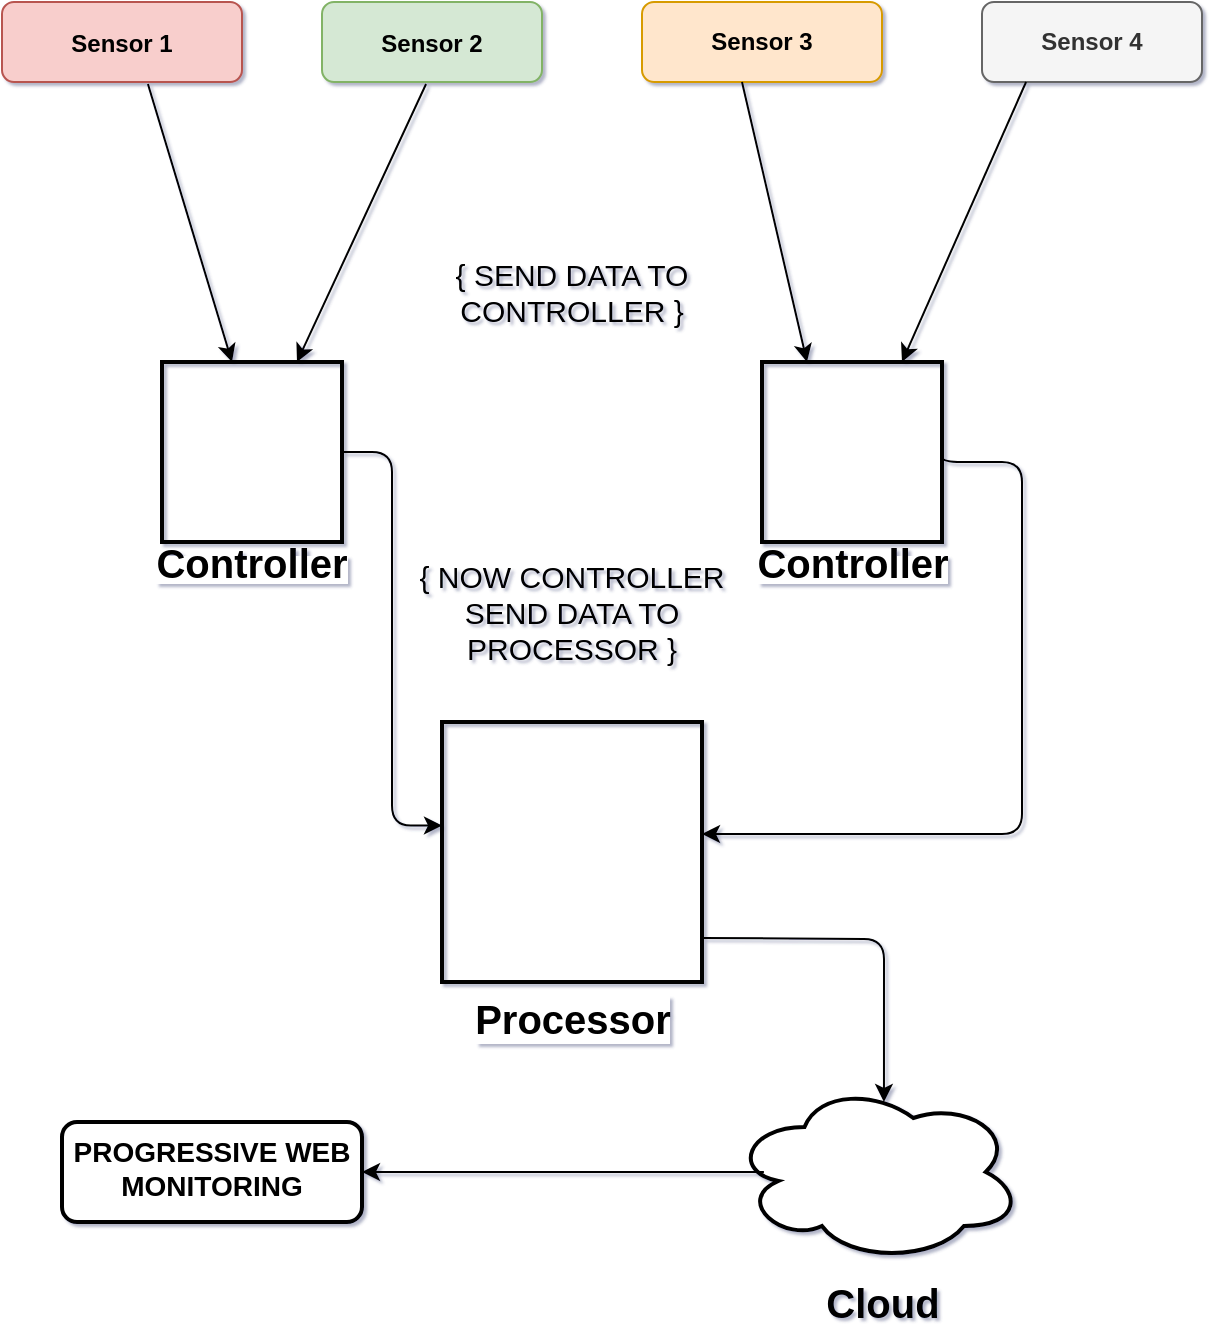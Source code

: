 <mxfile version="14.9.8" type="github">
  <diagram id="kgpKYQtTHZ0yAKxKKP6v" name="Page-1">
    <mxGraphModel dx="868" dy="412" grid="1" gridSize="8" guides="1" tooltips="1" connect="1" arrows="1" fold="1" page="1" pageScale="1" pageWidth="827" pageHeight="1169" background="none" math="0" shadow="1">
      <root>
        <mxCell id="0" />
        <mxCell id="1" parent="0" />
        <mxCell id="3nuBFxr9cyL0pnOWT2aG-1" value="Sensor 1" style="shape=umlLifeline;perimeter=lifelinePerimeter;container=1;collapsible=0;recursiveResize=0;shadow=0;strokeWidth=1;rounded=1;fillColor=#f8cecc;strokeColor=#b85450;fontStyle=1" parent="1" vertex="1">
          <mxGeometry x="120" y="80" width="120" height="40" as="geometry" />
        </mxCell>
        <mxCell id="3nuBFxr9cyL0pnOWT2aG-5" value="Sensor 2" style="shape=umlLifeline;perimeter=lifelinePerimeter;container=1;collapsible=0;recursiveResize=0;shadow=0;strokeWidth=1;rounded=1;fillColor=#d5e8d4;strokeColor=#82b366;fontStyle=1" parent="1" vertex="1">
          <mxGeometry x="280" y="80" width="110" height="40" as="geometry" />
        </mxCell>
        <mxCell id="KdVAdE9Od_aPjWwAGC_J-1" value="&lt;b&gt;Sensor 3&lt;/b&gt;" style="whiteSpace=wrap;html=1;rounded=1;fillColor=#ffe6cc;strokeColor=#d79b00;" vertex="1" parent="1">
          <mxGeometry x="440" y="80" width="120" height="40" as="geometry" />
        </mxCell>
        <mxCell id="KdVAdE9Od_aPjWwAGC_J-2" value="&lt;b&gt;Sensor 4&lt;/b&gt;" style="whiteSpace=wrap;html=1;rounded=1;fillColor=#f5f5f5;strokeColor=#666666;fontColor=#333333;" vertex="1" parent="1">
          <mxGeometry x="610" y="80" width="110" height="40" as="geometry" />
        </mxCell>
        <mxCell id="KdVAdE9Od_aPjWwAGC_J-3" value="" style="endArrow=classic;html=1;exitX=0.608;exitY=1.025;exitDx=0;exitDy=0;exitPerimeter=0;" edge="1" parent="1" source="3nuBFxr9cyL0pnOWT2aG-1">
          <mxGeometry width="50" height="50" relative="1" as="geometry">
            <mxPoint x="400" y="240" as="sourcePoint" />
            <mxPoint x="235" y="260" as="targetPoint" />
            <Array as="points" />
          </mxGeometry>
        </mxCell>
        <mxCell id="KdVAdE9Od_aPjWwAGC_J-4" value="" style="endArrow=classic;html=1;exitX=0.473;exitY=1.025;exitDx=0;exitDy=0;exitPerimeter=0;entryX=0.75;entryY=0;entryDx=0;entryDy=0;" edge="1" parent="1" source="3nuBFxr9cyL0pnOWT2aG-5" target="KdVAdE9Od_aPjWwAGC_J-5">
          <mxGeometry width="50" height="50" relative="1" as="geometry">
            <mxPoint x="320" y="150" as="sourcePoint" />
            <mxPoint x="281" y="255" as="targetPoint" />
            <Array as="points" />
          </mxGeometry>
        </mxCell>
        <mxCell id="KdVAdE9Od_aPjWwAGC_J-28" value="" style="edgeStyle=orthogonalEdgeStyle;orthogonalLoop=1;jettySize=auto;html=1;entryX=0;entryY=0.398;entryDx=0;entryDy=0;entryPerimeter=0;" edge="1" parent="1" source="KdVAdE9Od_aPjWwAGC_J-5" target="KdVAdE9Od_aPjWwAGC_J-25">
          <mxGeometry relative="1" as="geometry">
            <mxPoint x="405" y="315" as="targetPoint" />
          </mxGeometry>
        </mxCell>
        <mxCell id="KdVAdE9Od_aPjWwAGC_J-5" value="&lt;b&gt;&lt;font style=&quot;font-size: 20px ; line-height: 10%&quot;&gt;Controller&lt;/font&gt;&lt;/b&gt;" style="shape=image;html=1;verticalAlign=top;verticalLabelPosition=bottom;labelBackgroundColor=#ffffff;imageAspect=0;aspect=fixed;image=https://cdn2.iconfinder.com/data/icons/electronic-13/480/3-electronic-arduino-chipset-icon-2-128.png;strokeWidth=2;whiteSpace=wrap;spacing=2;horizontal=1;labelBorderColor=none;imageBorder=#000000;rounded=1;spacingTop=0;" vertex="1" parent="1">
          <mxGeometry x="200" y="260" width="90" height="90" as="geometry" />
        </mxCell>
        <mxCell id="KdVAdE9Od_aPjWwAGC_J-6" value="&lt;b&gt;&lt;font style=&quot;font-size: 20px ; line-height: 0%&quot;&gt;Controller&lt;/font&gt;&lt;/b&gt;" style="shape=image;html=1;verticalAlign=top;verticalLabelPosition=bottom;labelBackgroundColor=#ffffff;imageAspect=0;aspect=fixed;image=https://cdn2.iconfinder.com/data/icons/electronic-13/480/3-electronic-arduino-chipset-icon-2-128.png;strokeWidth=2;rounded=1;imageBorder=#000000;perimeterSpacing=0;" vertex="1" parent="1">
          <mxGeometry x="500" y="260" width="90" height="90" as="geometry" />
        </mxCell>
        <mxCell id="KdVAdE9Od_aPjWwAGC_J-9" style="edgeStyle=orthogonalEdgeStyle;orthogonalLoop=1;jettySize=auto;html=1;exitX=0.5;exitY=1;exitDx=0;exitDy=0;" edge="1" parent="1" source="KdVAdE9Od_aPjWwAGC_J-6" target="KdVAdE9Od_aPjWwAGC_J-6">
          <mxGeometry relative="1" as="geometry" />
        </mxCell>
        <mxCell id="KdVAdE9Od_aPjWwAGC_J-12" value="" style="endArrow=classic;html=1;entryX=0.25;entryY=0;entryDx=0;entryDy=0;" edge="1" parent="1" target="KdVAdE9Od_aPjWwAGC_J-6">
          <mxGeometry width="50" height="50" relative="1" as="geometry">
            <mxPoint x="490" y="120" as="sourcePoint" />
            <mxPoint x="530" y="280" as="targetPoint" />
            <Array as="points" />
          </mxGeometry>
        </mxCell>
        <mxCell id="KdVAdE9Od_aPjWwAGC_J-16" value="" style="endArrow=classic;html=1;exitX=0.473;exitY=1.025;exitDx=0;exitDy=0;exitPerimeter=0;" edge="1" parent="1">
          <mxGeometry width="50" height="50" relative="1" as="geometry">
            <mxPoint x="632.03" y="120" as="sourcePoint" />
            <mxPoint x="570" y="260" as="targetPoint" />
            <Array as="points" />
          </mxGeometry>
        </mxCell>
        <mxCell id="KdVAdE9Od_aPjWwAGC_J-17" value="&lt;font style=&quot;font-size: 15px&quot;&gt;{ SEND DATA TO CONTROLLER }&lt;/font&gt;" style="text;html=1;strokeColor=none;fillColor=none;align=center;verticalAlign=middle;whiteSpace=wrap;rounded=1;" vertex="1" parent="1">
          <mxGeometry x="340" y="190" width="130" height="70" as="geometry" />
        </mxCell>
        <mxCell id="KdVAdE9Od_aPjWwAGC_J-25" value="&lt;b&gt;&lt;font style=&quot;font-size: 20px&quot;&gt;Processor&lt;/font&gt;&lt;/b&gt;" style="shape=image;html=1;verticalAlign=top;verticalLabelPosition=bottom;labelBackgroundColor=#ffffff;imageAspect=0;aspect=fixed;image=https://cdn1.iconfinder.com/data/icons/computer-hardware-glyphs-vol-2/52/intel__electronics__desktop__device__processor__hardware__cpu-128.png;strokeWidth=2;rounded=1;imageBorder=#000000;" vertex="1" parent="1">
          <mxGeometry x="340" y="440" width="130" height="130" as="geometry" />
        </mxCell>
        <mxCell id="KdVAdE9Od_aPjWwAGC_J-30" style="edgeStyle=orthogonalEdgeStyle;orthogonalLoop=1;jettySize=auto;html=1;exitX=0.5;exitY=1;exitDx=0;exitDy=0;" edge="1" parent="1" source="KdVAdE9Od_aPjWwAGC_J-5" target="KdVAdE9Od_aPjWwAGC_J-5">
          <mxGeometry relative="1" as="geometry" />
        </mxCell>
        <mxCell id="KdVAdE9Od_aPjWwAGC_J-36" value="" style="edgeStyle=orthogonalEdgeStyle;orthogonalLoop=1;jettySize=auto;html=1;exitX=1;exitY=0.5;exitDx=0;exitDy=0;" edge="1" parent="1" source="KdVAdE9Od_aPjWwAGC_J-6">
          <mxGeometry relative="1" as="geometry">
            <mxPoint x="620" y="310" as="sourcePoint" />
            <mxPoint x="470" y="496" as="targetPoint" />
            <Array as="points">
              <mxPoint x="590" y="310" />
              <mxPoint x="630" y="310" />
              <mxPoint x="630" y="496" />
            </Array>
          </mxGeometry>
        </mxCell>
        <mxCell id="KdVAdE9Od_aPjWwAGC_J-37" value="&lt;font style=&quot;font-size: 15px&quot;&gt;{ NOW CONTROLLER SEND DATA TO PROCESSOR }&lt;/font&gt;" style="text;html=1;strokeColor=none;fillColor=none;align=center;verticalAlign=middle;whiteSpace=wrap;rounded=1;" vertex="1" parent="1">
          <mxGeometry x="325" y="350" width="160" height="70" as="geometry" />
        </mxCell>
        <mxCell id="KdVAdE9Od_aPjWwAGC_J-38" value="" style="ellipse;shape=cloud;whiteSpace=wrap;html=1;rounded=1;strokeWidth=2;gradientColor=none;verticalAlign=top;" vertex="1" parent="1">
          <mxGeometry x="485" y="620" width="145" height="90" as="geometry" />
        </mxCell>
        <mxCell id="KdVAdE9Od_aPjWwAGC_J-39" value="&lt;b&gt;&lt;font style=&quot;font-size: 20px&quot;&gt;Cloud&lt;/font&gt;&lt;/b&gt;" style="text;html=1;align=center;verticalAlign=middle;resizable=0;points=[];autosize=1;strokeColor=none;" vertex="1" parent="1">
          <mxGeometry x="525" y="720" width="70" height="20" as="geometry" />
        </mxCell>
        <mxCell id="KdVAdE9Od_aPjWwAGC_J-40" value="" style="edgeStyle=orthogonalEdgeStyle;orthogonalLoop=1;jettySize=auto;html=1;entryX=0.524;entryY=0.111;entryDx=0;entryDy=0;entryPerimeter=0;" edge="1" parent="1" target="KdVAdE9Od_aPjWwAGC_J-38">
          <mxGeometry relative="1" as="geometry">
            <mxPoint x="470" y="548" as="sourcePoint" />
            <mxPoint x="560" y="620" as="targetPoint" />
          </mxGeometry>
        </mxCell>
        <mxCell id="KdVAdE9Od_aPjWwAGC_J-41" value="&lt;b&gt;&lt;font style=&quot;font-size: 14px&quot;&gt;PROGRESSIVE WEB MONITORING&lt;/font&gt;&lt;/b&gt;" style="rounded=1;whiteSpace=wrap;html=1;strokeWidth=2;gradientColor=none;verticalAlign=top;" vertex="1" parent="1">
          <mxGeometry x="150" y="640" width="150" height="50" as="geometry" />
        </mxCell>
        <mxCell id="KdVAdE9Od_aPjWwAGC_J-44" value="" style="endArrow=classic;html=1;entryX=1;entryY=0.5;entryDx=0;entryDy=0;exitX=0.11;exitY=0.5;exitDx=0;exitDy=0;exitPerimeter=0;" edge="1" parent="1" source="KdVAdE9Od_aPjWwAGC_J-38" target="KdVAdE9Od_aPjWwAGC_J-41">
          <mxGeometry width="50" height="50" relative="1" as="geometry">
            <mxPoint x="494" y="665" as="sourcePoint" />
            <mxPoint x="460" y="620" as="targetPoint" />
          </mxGeometry>
        </mxCell>
      </root>
    </mxGraphModel>
  </diagram>
</mxfile>
